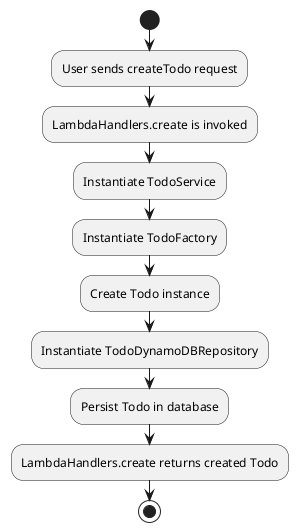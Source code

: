@startuml

start

:User sends createTodo request;

:LambdaHandlers.create is invoked;

:Instantiate TodoService;

:Instantiate TodoFactory;

:Create Todo instance;

:Instantiate TodoDynamoDBRepository;

:Persist Todo in database;

:LambdaHandlers.create returns created Todo;

stop

@enduml
